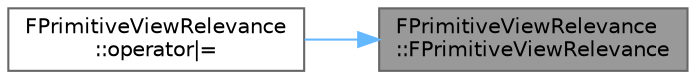 digraph "FPrimitiveViewRelevance::FPrimitiveViewRelevance"
{
 // INTERACTIVE_SVG=YES
 // LATEX_PDF_SIZE
  bgcolor="transparent";
  edge [fontname=Helvetica,fontsize=10,labelfontname=Helvetica,labelfontsize=10];
  node [fontname=Helvetica,fontsize=10,shape=box,height=0.2,width=0.4];
  rankdir="RL";
  Node1 [id="Node000001",label="FPrimitiveViewRelevance\l::FPrimitiveViewRelevance",height=0.2,width=0.4,color="gray40", fillcolor="grey60", style="filled", fontcolor="black",tooltip="Default constructor."];
  Node1 -> Node2 [id="edge1_Node000001_Node000002",dir="back",color="steelblue1",style="solid",tooltip=" "];
  Node2 [id="Node000002",label="FPrimitiveViewRelevance\l::operator\|=",height=0.2,width=0.4,color="grey40", fillcolor="white", style="filled",URL="$dd/d6e/structFPrimitiveViewRelevance.html#a85ef8f9e02d001014f373c33a995f713",tooltip="Bitwise OR operator."];
}

